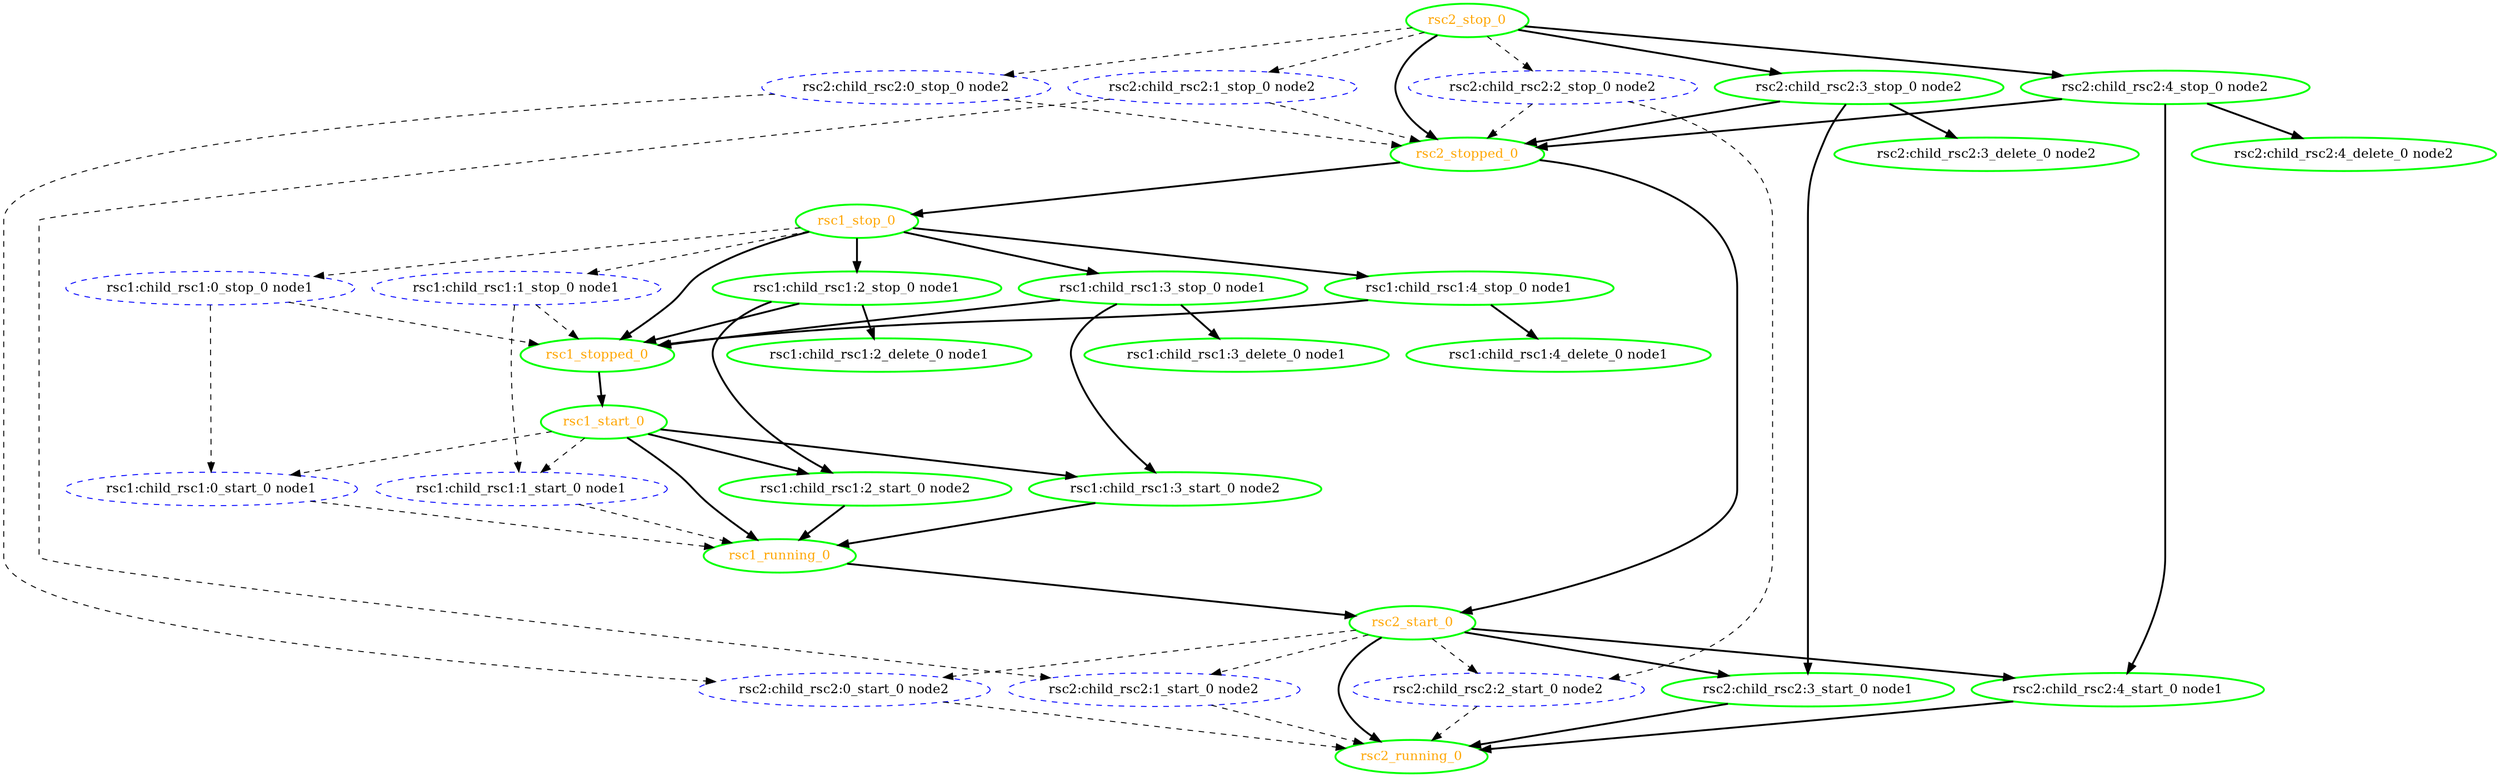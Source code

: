 digraph "g" {
	size = "30,30"
"rsc1:child_rsc1:0_stop_0 node1" [ style="dashed" color="blue" fontcolor="black" ]
"rsc1:child_rsc1:0_start_0 node1" [ style="dashed" color="blue" fontcolor="black" ]
"rsc1:child_rsc1:1_stop_0 node1" [ style="dashed" color="blue" fontcolor="black" ]
"rsc1:child_rsc1:1_start_0 node1" [ style="dashed" color="blue" fontcolor="black" ]
"rsc1:child_rsc1:2_stop_0 node1" [ style=bold color="green" fontcolor="black" ]
"rsc1:child_rsc1:2_start_0 node2" [ style=bold color="green" fontcolor="black" ]
"rsc1:child_rsc1:2_delete_0 node1" [ style=bold color="green" fontcolor="black" ]
"rsc1:child_rsc1:3_stop_0 node1" [ style=bold color="green" fontcolor="black" ]
"rsc1:child_rsc1:3_start_0 node2" [ style=bold color="green" fontcolor="black" ]
"rsc1:child_rsc1:3_delete_0 node1" [ style=bold color="green" fontcolor="black" ]
"rsc1:child_rsc1:4_stop_0 node1" [ style=bold color="green" fontcolor="black" ]
"rsc1:child_rsc1:4_delete_0 node1" [ style=bold color="green" fontcolor="black" ]
"rsc1_start_0" [ style=bold color="green" fontcolor="orange" ]
"rsc1_running_0" [ style=bold color="green" fontcolor="orange" ]
"rsc1_stop_0" [ style=bold color="green" fontcolor="orange" ]
"rsc1_stopped_0" [ style=bold color="green" fontcolor="orange" ]
"rsc2:child_rsc2:0_stop_0 node2" [ style="dashed" color="blue" fontcolor="black" ]
"rsc2:child_rsc2:0_start_0 node2" [ style="dashed" color="blue" fontcolor="black" ]
"rsc2:child_rsc2:1_stop_0 node2" [ style="dashed" color="blue" fontcolor="black" ]
"rsc2:child_rsc2:1_start_0 node2" [ style="dashed" color="blue" fontcolor="black" ]
"rsc2:child_rsc2:2_stop_0 node2" [ style="dashed" color="blue" fontcolor="black" ]
"rsc2:child_rsc2:2_start_0 node2" [ style="dashed" color="blue" fontcolor="black" ]
"rsc2:child_rsc2:3_stop_0 node2" [ style=bold color="green" fontcolor="black" ]
"rsc2:child_rsc2:3_start_0 node1" [ style=bold color="green" fontcolor="black" ]
"rsc2:child_rsc2:3_delete_0 node2" [ style=bold color="green" fontcolor="black" ]
"rsc2:child_rsc2:4_stop_0 node2" [ style=bold color="green" fontcolor="black" ]
"rsc2:child_rsc2:4_start_0 node1" [ style=bold color="green" fontcolor="black" ]
"rsc2:child_rsc2:4_delete_0 node2" [ style=bold color="green" fontcolor="black" ]
"rsc2_start_0" [ style=bold color="green" fontcolor="orange" ]
"rsc2_running_0" [ style=bold color="green" fontcolor="orange" ]
"rsc2_stop_0" [ style=bold color="green" fontcolor="orange" ]
"rsc2_stopped_0" [ style=bold color="green" fontcolor="orange" ]
"rsc1_stop_0" -> "rsc1:child_rsc1:0_stop_0 node1" [ style = dashed]
"rsc1:child_rsc1:0_stop_0 node1" -> "rsc1:child_rsc1:0_start_0 node1" [ style = dashed]
"rsc1_start_0" -> "rsc1:child_rsc1:0_start_0 node1" [ style = dashed]
"rsc1_stop_0" -> "rsc1:child_rsc1:1_stop_0 node1" [ style = dashed]
"rsc1:child_rsc1:1_stop_0 node1" -> "rsc1:child_rsc1:1_start_0 node1" [ style = dashed]
"rsc1_start_0" -> "rsc1:child_rsc1:1_start_0 node1" [ style = dashed]
"rsc1_stop_0" -> "rsc1:child_rsc1:2_stop_0 node1" [ style = bold]
"rsc1:child_rsc1:2_stop_0 node1" -> "rsc1:child_rsc1:2_start_0 node2" [ style = bold]
"rsc1_start_0" -> "rsc1:child_rsc1:2_start_0 node2" [ style = bold]
"rsc1:child_rsc1:2_stop_0 node1" -> "rsc1:child_rsc1:2_delete_0 node1" [ style = bold]
"rsc1_stop_0" -> "rsc1:child_rsc1:3_stop_0 node1" [ style = bold]
"rsc1:child_rsc1:3_stop_0 node1" -> "rsc1:child_rsc1:3_start_0 node2" [ style = bold]
"rsc1_start_0" -> "rsc1:child_rsc1:3_start_0 node2" [ style = bold]
"rsc1:child_rsc1:3_stop_0 node1" -> "rsc1:child_rsc1:3_delete_0 node1" [ style = bold]
"rsc1_stop_0" -> "rsc1:child_rsc1:4_stop_0 node1" [ style = bold]
"rsc1:child_rsc1:4_stop_0 node1" -> "rsc1:child_rsc1:4_delete_0 node1" [ style = bold]
"rsc1_stopped_0" -> "rsc1_start_0" [ style = bold]
"rsc1:child_rsc1:0_start_0 node1" -> "rsc1_running_0" [ style = dashed]
"rsc1:child_rsc1:1_start_0 node1" -> "rsc1_running_0" [ style = dashed]
"rsc1:child_rsc1:2_start_0 node2" -> "rsc1_running_0" [ style = bold]
"rsc1:child_rsc1:3_start_0 node2" -> "rsc1_running_0" [ style = bold]
"rsc1_start_0" -> "rsc1_running_0" [ style = bold]
"rsc2_stopped_0" -> "rsc1_stop_0" [ style = bold]
"rsc1:child_rsc1:0_stop_0 node1" -> "rsc1_stopped_0" [ style = dashed]
"rsc1:child_rsc1:1_stop_0 node1" -> "rsc1_stopped_0" [ style = dashed]
"rsc1:child_rsc1:2_stop_0 node1" -> "rsc1_stopped_0" [ style = bold]
"rsc1:child_rsc1:3_stop_0 node1" -> "rsc1_stopped_0" [ style = bold]
"rsc1:child_rsc1:4_stop_0 node1" -> "rsc1_stopped_0" [ style = bold]
"rsc1_stop_0" -> "rsc1_stopped_0" [ style = bold]
"rsc2_stop_0" -> "rsc2:child_rsc2:0_stop_0 node2" [ style = dashed]
"rsc2:child_rsc2:0_stop_0 node2" -> "rsc2:child_rsc2:0_start_0 node2" [ style = dashed]
"rsc2_start_0" -> "rsc2:child_rsc2:0_start_0 node2" [ style = dashed]
"rsc2_stop_0" -> "rsc2:child_rsc2:1_stop_0 node2" [ style = dashed]
"rsc2:child_rsc2:1_stop_0 node2" -> "rsc2:child_rsc2:1_start_0 node2" [ style = dashed]
"rsc2_start_0" -> "rsc2:child_rsc2:1_start_0 node2" [ style = dashed]
"rsc2_stop_0" -> "rsc2:child_rsc2:2_stop_0 node2" [ style = dashed]
"rsc2:child_rsc2:2_stop_0 node2" -> "rsc2:child_rsc2:2_start_0 node2" [ style = dashed]
"rsc2_start_0" -> "rsc2:child_rsc2:2_start_0 node2" [ style = dashed]
"rsc2_stop_0" -> "rsc2:child_rsc2:3_stop_0 node2" [ style = bold]
"rsc2:child_rsc2:3_stop_0 node2" -> "rsc2:child_rsc2:3_start_0 node1" [ style = bold]
"rsc2_start_0" -> "rsc2:child_rsc2:3_start_0 node1" [ style = bold]
"rsc2:child_rsc2:3_stop_0 node2" -> "rsc2:child_rsc2:3_delete_0 node2" [ style = bold]
"rsc2_stop_0" -> "rsc2:child_rsc2:4_stop_0 node2" [ style = bold]
"rsc2:child_rsc2:4_stop_0 node2" -> "rsc2:child_rsc2:4_start_0 node1" [ style = bold]
"rsc2_start_0" -> "rsc2:child_rsc2:4_start_0 node1" [ style = bold]
"rsc2:child_rsc2:4_stop_0 node2" -> "rsc2:child_rsc2:4_delete_0 node2" [ style = bold]
"rsc1_running_0" -> "rsc2_start_0" [ style = bold]
"rsc2_stopped_0" -> "rsc2_start_0" [ style = bold]
"rsc2:child_rsc2:0_start_0 node2" -> "rsc2_running_0" [ style = dashed]
"rsc2:child_rsc2:1_start_0 node2" -> "rsc2_running_0" [ style = dashed]
"rsc2:child_rsc2:2_start_0 node2" -> "rsc2_running_0" [ style = dashed]
"rsc2:child_rsc2:3_start_0 node1" -> "rsc2_running_0" [ style = bold]
"rsc2:child_rsc2:4_start_0 node1" -> "rsc2_running_0" [ style = bold]
"rsc2_start_0" -> "rsc2_running_0" [ style = bold]
"rsc2:child_rsc2:0_stop_0 node2" -> "rsc2_stopped_0" [ style = dashed]
"rsc2:child_rsc2:1_stop_0 node2" -> "rsc2_stopped_0" [ style = dashed]
"rsc2:child_rsc2:2_stop_0 node2" -> "rsc2_stopped_0" [ style = dashed]
"rsc2:child_rsc2:3_stop_0 node2" -> "rsc2_stopped_0" [ style = bold]
"rsc2:child_rsc2:4_stop_0 node2" -> "rsc2_stopped_0" [ style = bold]
"rsc2_stop_0" -> "rsc2_stopped_0" [ style = bold]
}
